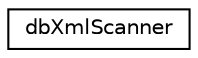 digraph "Graphical Class Hierarchy"
{
 // INTERACTIVE_SVG=YES
 // LATEX_PDF_SIZE
  edge [fontname="Helvetica",fontsize="10",labelfontname="Helvetica",labelfontsize="10"];
  node [fontname="Helvetica",fontsize="10",shape=record];
  rankdir="LR";
  Node0 [label="dbXmlScanner",height=0.2,width=0.4,color="black", fillcolor="white", style="filled",URL="$classdbXmlScanner.html",tooltip=" "];
}
